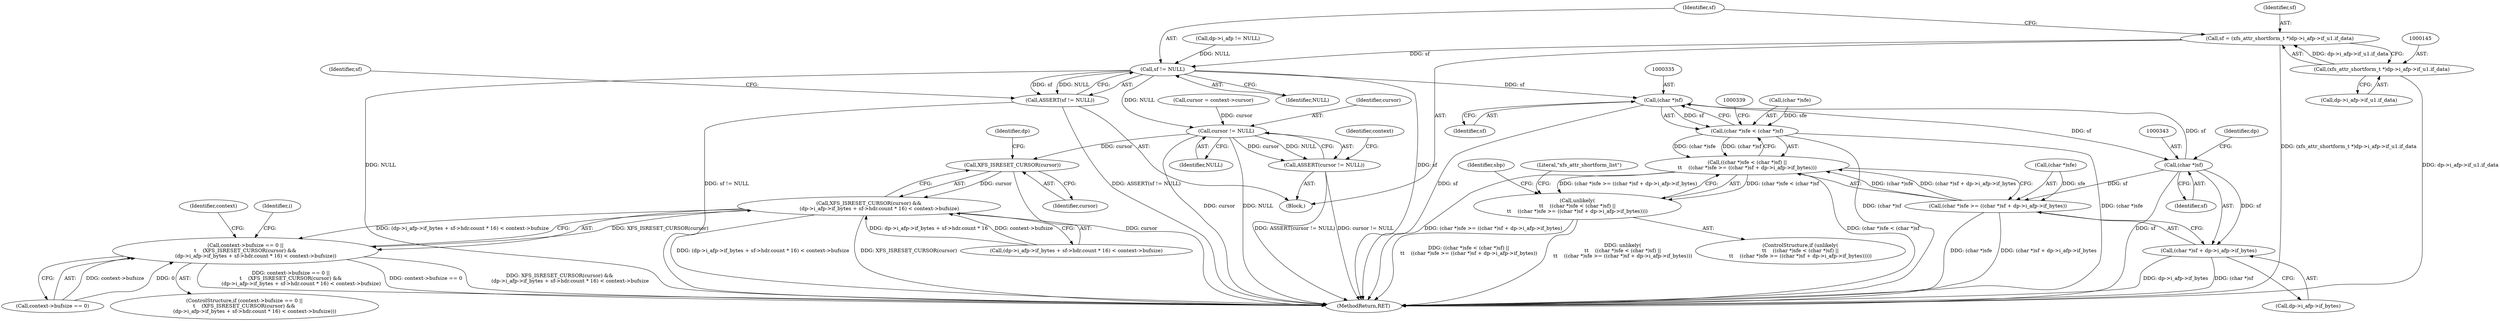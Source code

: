 digraph "0_linux_2e83b79b2d6c78bf1b4aa227938a214dcbddc83f_0@pointer" {
"1000142" [label="(Call,sf = (xfs_attr_shortform_t *)dp->i_afp->if_u1.if_data)"];
"1000144" [label="(Call,(xfs_attr_shortform_t *)dp->i_afp->if_u1.if_data)"];
"1000154" [label="(Call,sf != NULL)"];
"1000153" [label="(Call,ASSERT(sf != NULL))"];
"1000172" [label="(Call,cursor != NULL)"];
"1000171" [label="(Call,ASSERT(cursor != NULL))"];
"1000185" [label="(Call,XFS_ISRESET_CURSOR(cursor))"];
"1000184" [label="(Call,XFS_ISRESET_CURSOR(cursor) &&\n             (dp->i_afp->if_bytes + sf->hdr.count * 16) < context->bufsize)"];
"1000178" [label="(Call,context->bufsize == 0 ||\n\t    (XFS_ISRESET_CURSOR(cursor) &&\n             (dp->i_afp->if_bytes + sf->hdr.count * 16) < context->bufsize))"];
"1000334" [label="(Call,(char *)sf)"];
"1000330" [label="(Call,(char *)sfe < (char *)sf)"];
"1000329" [label="(Call,((char *)sfe < (char *)sf) ||\n\t\t    ((char *)sfe >= ((char *)sf + dp->i_afp->if_bytes)))"];
"1000328" [label="(Call,unlikely(\n\t\t    ((char *)sfe < (char *)sf) ||\n\t\t    ((char *)sfe >= ((char *)sf + dp->i_afp->if_bytes))))"];
"1000342" [label="(Call,(char *)sf)"];
"1000337" [label="(Call,(char *)sfe >= ((char *)sf + dp->i_afp->if_bytes))"];
"1000341" [label="(Call,(char *)sf + dp->i_afp->if_bytes)"];
"1000276" [label="(Identifier,context)"];
"1000155" [label="(Identifier,sf)"];
"1000172" [label="(Call,cursor != NULL)"];
"1000166" [label="(Call,cursor = context->cursor)"];
"1000185" [label="(Call,XFS_ISRESET_CURSOR(cursor))"];
"1000186" [label="(Identifier,cursor)"];
"1000347" [label="(Identifier,dp)"];
"1000568" [label="(MethodReturn,RET)"];
"1000342" [label="(Call,(char *)sf)"];
"1000143" [label="(Identifier,sf)"];
"1000352" [label="(Literal,\"xfs_attr_shortform_list\")"];
"1000338" [label="(Call,(char *)sfe)"];
"1000154" [label="(Call,sf != NULL)"];
"1000153" [label="(Call,ASSERT(sf != NULL))"];
"1000334" [label="(Call,(char *)sf)"];
"1000344" [label="(Identifier,sf)"];
"1000327" [label="(ControlStructure,if (unlikely(\n\t\t    ((char *)sfe < (char *)sf) ||\n\t\t    ((char *)sfe >= ((char *)sf + dp->i_afp->if_bytes)))))"];
"1000173" [label="(Identifier,cursor)"];
"1000337" [label="(Call,(char *)sfe >= ((char *)sf + dp->i_afp->if_bytes))"];
"1000176" [label="(Identifier,context)"];
"1000174" [label="(Identifier,NULL)"];
"1000137" [label="(Call,dp->i_afp != NULL)"];
"1000345" [label="(Call,dp->i_afp->if_bytes)"];
"1000156" [label="(Identifier,NULL)"];
"1000184" [label="(Call,XFS_ISRESET_CURSOR(cursor) &&\n             (dp->i_afp->if_bytes + sf->hdr.count * 16) < context->bufsize)"];
"1000341" [label="(Call,(char *)sf + dp->i_afp->if_bytes)"];
"1000161" [label="(Identifier,sf)"];
"1000177" [label="(ControlStructure,if (context->bufsize == 0 ||\n\t    (XFS_ISRESET_CURSOR(cursor) &&\n             (dp->i_afp->if_bytes + sf->hdr.count * 16) < context->bufsize)))"];
"1000179" [label="(Call,context->bufsize == 0)"];
"1000331" [label="(Call,(char *)sfe)"];
"1000178" [label="(Call,context->bufsize == 0 ||\n\t    (XFS_ISRESET_CURSOR(cursor) &&\n             (dp->i_afp->if_bytes + sf->hdr.count * 16) < context->bufsize))"];
"1000328" [label="(Call,unlikely(\n\t\t    ((char *)sfe < (char *)sf) ||\n\t\t    ((char *)sfe >= ((char *)sf + dp->i_afp->if_bytes))))"];
"1000191" [label="(Identifier,dp)"];
"1000142" [label="(Call,sf = (xfs_attr_shortform_t *)dp->i_afp->if_u1.if_data)"];
"1000111" [label="(Block,)"];
"1000171" [label="(Call,ASSERT(cursor != NULL))"];
"1000367" [label="(Identifier,sbp)"];
"1000144" [label="(Call,(xfs_attr_shortform_t *)dp->i_afp->if_u1.if_data)"];
"1000208" [label="(Identifier,i)"];
"1000330" [label="(Call,(char *)sfe < (char *)sf)"];
"1000329" [label="(Call,((char *)sfe < (char *)sf) ||\n\t\t    ((char *)sfe >= ((char *)sf + dp->i_afp->if_bytes)))"];
"1000146" [label="(Call,dp->i_afp->if_u1.if_data)"];
"1000187" [label="(Call,(dp->i_afp->if_bytes + sf->hdr.count * 16) < context->bufsize)"];
"1000336" [label="(Identifier,sf)"];
"1000142" -> "1000111"  [label="AST: "];
"1000142" -> "1000144"  [label="CFG: "];
"1000143" -> "1000142"  [label="AST: "];
"1000144" -> "1000142"  [label="AST: "];
"1000155" -> "1000142"  [label="CFG: "];
"1000142" -> "1000568"  [label="DDG: (xfs_attr_shortform_t *)dp->i_afp->if_u1.if_data"];
"1000144" -> "1000142"  [label="DDG: dp->i_afp->if_u1.if_data"];
"1000142" -> "1000154"  [label="DDG: sf"];
"1000144" -> "1000146"  [label="CFG: "];
"1000145" -> "1000144"  [label="AST: "];
"1000146" -> "1000144"  [label="AST: "];
"1000144" -> "1000568"  [label="DDG: dp->i_afp->if_u1.if_data"];
"1000154" -> "1000153"  [label="AST: "];
"1000154" -> "1000156"  [label="CFG: "];
"1000155" -> "1000154"  [label="AST: "];
"1000156" -> "1000154"  [label="AST: "];
"1000153" -> "1000154"  [label="CFG: "];
"1000154" -> "1000568"  [label="DDG: sf"];
"1000154" -> "1000568"  [label="DDG: NULL"];
"1000154" -> "1000153"  [label="DDG: sf"];
"1000154" -> "1000153"  [label="DDG: NULL"];
"1000137" -> "1000154"  [label="DDG: NULL"];
"1000154" -> "1000172"  [label="DDG: NULL"];
"1000154" -> "1000334"  [label="DDG: sf"];
"1000153" -> "1000111"  [label="AST: "];
"1000161" -> "1000153"  [label="CFG: "];
"1000153" -> "1000568"  [label="DDG: ASSERT(sf != NULL)"];
"1000153" -> "1000568"  [label="DDG: sf != NULL"];
"1000172" -> "1000171"  [label="AST: "];
"1000172" -> "1000174"  [label="CFG: "];
"1000173" -> "1000172"  [label="AST: "];
"1000174" -> "1000172"  [label="AST: "];
"1000171" -> "1000172"  [label="CFG: "];
"1000172" -> "1000568"  [label="DDG: cursor"];
"1000172" -> "1000568"  [label="DDG: NULL"];
"1000172" -> "1000171"  [label="DDG: cursor"];
"1000172" -> "1000171"  [label="DDG: NULL"];
"1000166" -> "1000172"  [label="DDG: cursor"];
"1000172" -> "1000185"  [label="DDG: cursor"];
"1000171" -> "1000111"  [label="AST: "];
"1000176" -> "1000171"  [label="CFG: "];
"1000171" -> "1000568"  [label="DDG: cursor != NULL"];
"1000171" -> "1000568"  [label="DDG: ASSERT(cursor != NULL)"];
"1000185" -> "1000184"  [label="AST: "];
"1000185" -> "1000186"  [label="CFG: "];
"1000186" -> "1000185"  [label="AST: "];
"1000191" -> "1000185"  [label="CFG: "];
"1000184" -> "1000185"  [label="CFG: "];
"1000185" -> "1000568"  [label="DDG: cursor"];
"1000185" -> "1000184"  [label="DDG: cursor"];
"1000184" -> "1000178"  [label="AST: "];
"1000184" -> "1000187"  [label="CFG: "];
"1000187" -> "1000184"  [label="AST: "];
"1000178" -> "1000184"  [label="CFG: "];
"1000184" -> "1000568"  [label="DDG: (dp->i_afp->if_bytes + sf->hdr.count * 16) < context->bufsize"];
"1000184" -> "1000568"  [label="DDG: XFS_ISRESET_CURSOR(cursor)"];
"1000184" -> "1000178"  [label="DDG: XFS_ISRESET_CURSOR(cursor)"];
"1000184" -> "1000178"  [label="DDG: (dp->i_afp->if_bytes + sf->hdr.count * 16) < context->bufsize"];
"1000187" -> "1000184"  [label="DDG: dp->i_afp->if_bytes + sf->hdr.count * 16"];
"1000187" -> "1000184"  [label="DDG: context->bufsize"];
"1000178" -> "1000177"  [label="AST: "];
"1000178" -> "1000179"  [label="CFG: "];
"1000179" -> "1000178"  [label="AST: "];
"1000208" -> "1000178"  [label="CFG: "];
"1000276" -> "1000178"  [label="CFG: "];
"1000178" -> "1000568"  [label="DDG: context->bufsize == 0 ||\n\t    (XFS_ISRESET_CURSOR(cursor) &&\n             (dp->i_afp->if_bytes + sf->hdr.count * 16) < context->bufsize)"];
"1000178" -> "1000568"  [label="DDG: context->bufsize == 0"];
"1000178" -> "1000568"  [label="DDG: XFS_ISRESET_CURSOR(cursor) &&\n             (dp->i_afp->if_bytes + sf->hdr.count * 16) < context->bufsize"];
"1000179" -> "1000178"  [label="DDG: context->bufsize"];
"1000179" -> "1000178"  [label="DDG: 0"];
"1000334" -> "1000330"  [label="AST: "];
"1000334" -> "1000336"  [label="CFG: "];
"1000335" -> "1000334"  [label="AST: "];
"1000336" -> "1000334"  [label="AST: "];
"1000330" -> "1000334"  [label="CFG: "];
"1000334" -> "1000568"  [label="DDG: sf"];
"1000334" -> "1000330"  [label="DDG: sf"];
"1000342" -> "1000334"  [label="DDG: sf"];
"1000334" -> "1000342"  [label="DDG: sf"];
"1000330" -> "1000329"  [label="AST: "];
"1000331" -> "1000330"  [label="AST: "];
"1000339" -> "1000330"  [label="CFG: "];
"1000329" -> "1000330"  [label="CFG: "];
"1000330" -> "1000568"  [label="DDG: (char *)sf"];
"1000330" -> "1000568"  [label="DDG: (char *)sfe"];
"1000330" -> "1000329"  [label="DDG: (char *)sfe"];
"1000330" -> "1000329"  [label="DDG: (char *)sf"];
"1000331" -> "1000330"  [label="DDG: sfe"];
"1000329" -> "1000328"  [label="AST: "];
"1000329" -> "1000337"  [label="CFG: "];
"1000337" -> "1000329"  [label="AST: "];
"1000328" -> "1000329"  [label="CFG: "];
"1000329" -> "1000568"  [label="DDG: (char *)sfe < (char *)sf"];
"1000329" -> "1000568"  [label="DDG: (char *)sfe >= ((char *)sf + dp->i_afp->if_bytes)"];
"1000329" -> "1000328"  [label="DDG: (char *)sfe < (char *)sf"];
"1000329" -> "1000328"  [label="DDG: (char *)sfe >= ((char *)sf + dp->i_afp->if_bytes)"];
"1000337" -> "1000329"  [label="DDG: (char *)sfe"];
"1000337" -> "1000329"  [label="DDG: (char *)sf + dp->i_afp->if_bytes"];
"1000328" -> "1000327"  [label="AST: "];
"1000352" -> "1000328"  [label="CFG: "];
"1000367" -> "1000328"  [label="CFG: "];
"1000328" -> "1000568"  [label="DDG: unlikely(\n\t\t    ((char *)sfe < (char *)sf) ||\n\t\t    ((char *)sfe >= ((char *)sf + dp->i_afp->if_bytes)))"];
"1000328" -> "1000568"  [label="DDG: ((char *)sfe < (char *)sf) ||\n\t\t    ((char *)sfe >= ((char *)sf + dp->i_afp->if_bytes))"];
"1000342" -> "1000341"  [label="AST: "];
"1000342" -> "1000344"  [label="CFG: "];
"1000343" -> "1000342"  [label="AST: "];
"1000344" -> "1000342"  [label="AST: "];
"1000347" -> "1000342"  [label="CFG: "];
"1000342" -> "1000568"  [label="DDG: sf"];
"1000342" -> "1000337"  [label="DDG: sf"];
"1000342" -> "1000341"  [label="DDG: sf"];
"1000337" -> "1000341"  [label="CFG: "];
"1000338" -> "1000337"  [label="AST: "];
"1000341" -> "1000337"  [label="AST: "];
"1000337" -> "1000568"  [label="DDG: (char *)sfe"];
"1000337" -> "1000568"  [label="DDG: (char *)sf + dp->i_afp->if_bytes"];
"1000338" -> "1000337"  [label="DDG: sfe"];
"1000341" -> "1000345"  [label="CFG: "];
"1000345" -> "1000341"  [label="AST: "];
"1000341" -> "1000568"  [label="DDG: (char *)sf"];
"1000341" -> "1000568"  [label="DDG: dp->i_afp->if_bytes"];
}
